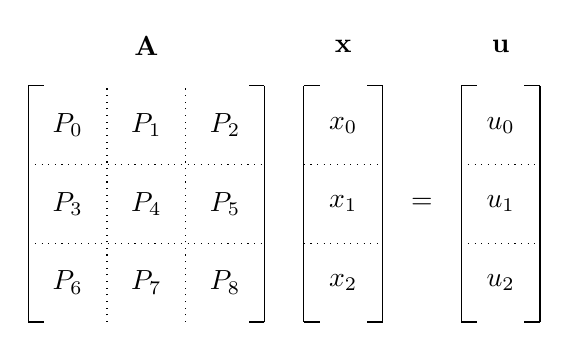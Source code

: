 % -*- root: ../../supcom.tex -*-

\begin{tikzpicture}

  % A: left brace
  \draw [] (0,-1.5) -- (0,1.5);
  \draw [] (0,-1.5) -- (.2,-1.5);
  \draw [] (0,1.5) -- (.2,1.5);

  % A: right brace
  \draw [] (3,-1.5) -- (3,1.5);
  \draw [] (3,1.5) -- (2.8,1.5);
  \draw [] (3,-1.5) -- (2.8,-1.5);

  % A: col dividers
  \draw [dotted] (1,-1.5) -- (1,1.5);
  \draw [dotted] (2,-1.5) -- (2,1.5);

  % A: row dividers
  \draw [dotted] (0,.5) -- (3,.5);
  \draw [dotted] (0,-.5) -- (3,-.5);

  % A: P labels
  \node at (.5,1) {$P_0$};
  \node at (1.5,1) {$P_1$};
  \node at (2.5,1) {$P_2$};
  \node at (.5,0) {$P_3$};
  \node at (1.5,0) {$P_4$};
  \node at (2.5,0) {$P_5$};
  \node at (.5,-1) {$P_6$};
  \node at (1.5,-1) {$P_7$};
  \node at (2.5,-1) {$P_8$};

  % A: label
  \node at (1.5, 2) {$\mathbf{A}$};

  % x: left brace
  \draw [] (3.5,-1.5) -- (3.5,1.5);
  \draw [] (3.5,-1.5) -- (3.7,-1.5);
  \draw [] (3.5,1.5) -- (3.7,1.5);

  % x: right brace
  \draw [] (4.5,-1.5) -- (4.5,1.5);
  \draw [] (4.5,-1.5) -- (4.3,-1.5);
  \draw [] (4.5,1.5) -- (4.3,1.5);

  % x: row dividers
  \draw [dotted] (3.5,.5) -- (4.5,.5);
  \draw [dotted] (3.5,-.5) -- (4.5,-.5);

  % x: part labels
  \node at (4,1) {$x_0$};
  \node at (4,0) {$x_1$};
  \node at (4,-1) {$x_2$};

  % x: label
  \node at (4,2) {$\mathbf{x}$};

  % equal sign
  \node at (5,0) {$=$};

  % u: left brace
  \draw [] (5.5,-1.5) -- (5.5,1.5);
  \draw [] (5.5,-1.5) -- (5.7,-1.5);
  \draw [] (5.5,1.5) -- (5.7,1.5);

  % u: right brace
  \draw [] (6.5,-1.5) -- (6.5,1.5);
  \draw [] (6.5,-1.5) -- (6.3,-1.5);
  \draw [] (6.5,1.5) -- (6.3,1.5);

  % u: row dividers
  \draw [dotted] (5.5,.5) -- (6.5,.5);
  \draw [dotted] (5.5,-.5) -- (6.5,-.5);

  % u: part labels
  \node at (6,1) {$u_0$};
  \node at (6,0) {$u_1$};
  \node at (6,-1) {$u_2$};

  % u: label
  \node at (6,2) {$\mathbf{u}$};
\end{tikzpicture}
